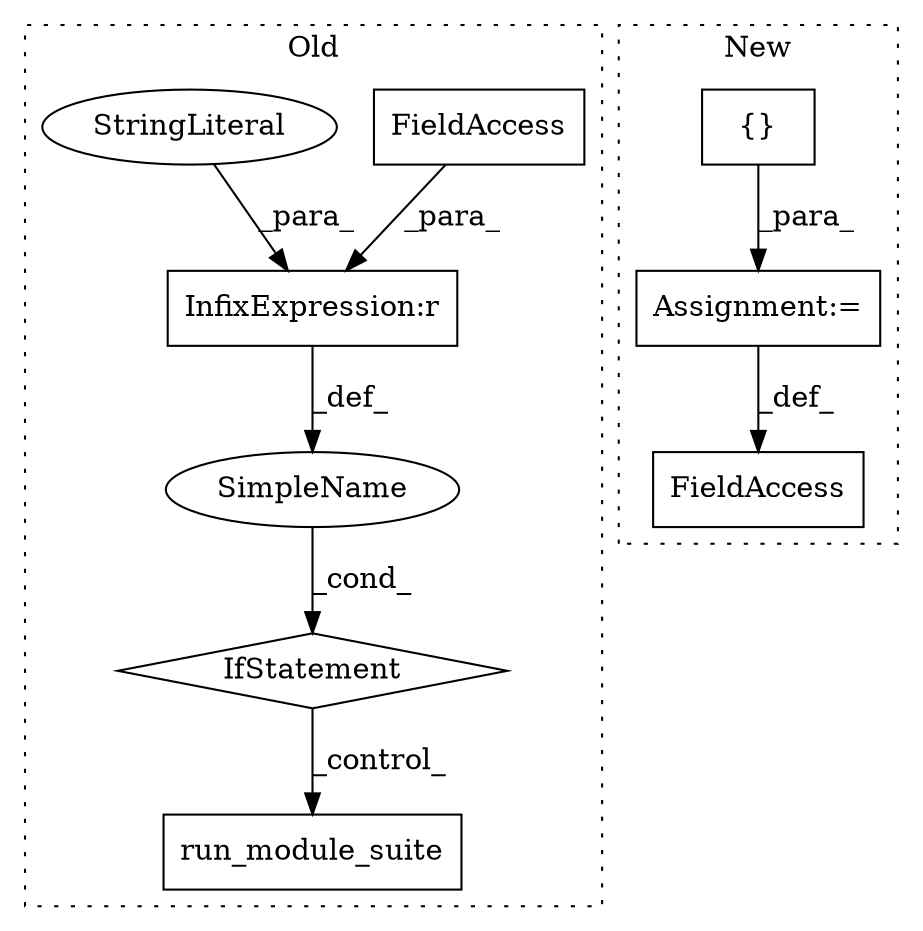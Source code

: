 digraph G {
subgraph cluster0 {
1 [label="run_module_suite" a="32" s="5205" l="18" shape="box"];
3 [label="InfixExpression:r" a="27" s="5167" l="4" shape="box"];
4 [label="FieldAccess" a="22" s="5159" l="8" shape="box"];
5 [label="SimpleName" a="42" s="" l="" shape="ellipse"];
6 [label="IfStatement" a="25" s="5155,5181" l="4,2" shape="diamond"];
8 [label="StringLiteral" a="45" s="5171" l="10" shape="ellipse"];
label = "Old";
style="dotted";
}
subgraph cluster1 {
2 [label="{}" a="4" s="2025,2281" l="6,2" shape="box"];
7 [label="Assignment:=" a="7" s="2007" l="1" shape="box"];
9 [label="FieldAccess" a="22" s="1996" l="11" shape="box"];
label = "New";
style="dotted";
}
2 -> 7 [label="_para_"];
3 -> 5 [label="_def_"];
4 -> 3 [label="_para_"];
5 -> 6 [label="_cond_"];
6 -> 1 [label="_control_"];
7 -> 9 [label="_def_"];
8 -> 3 [label="_para_"];
}